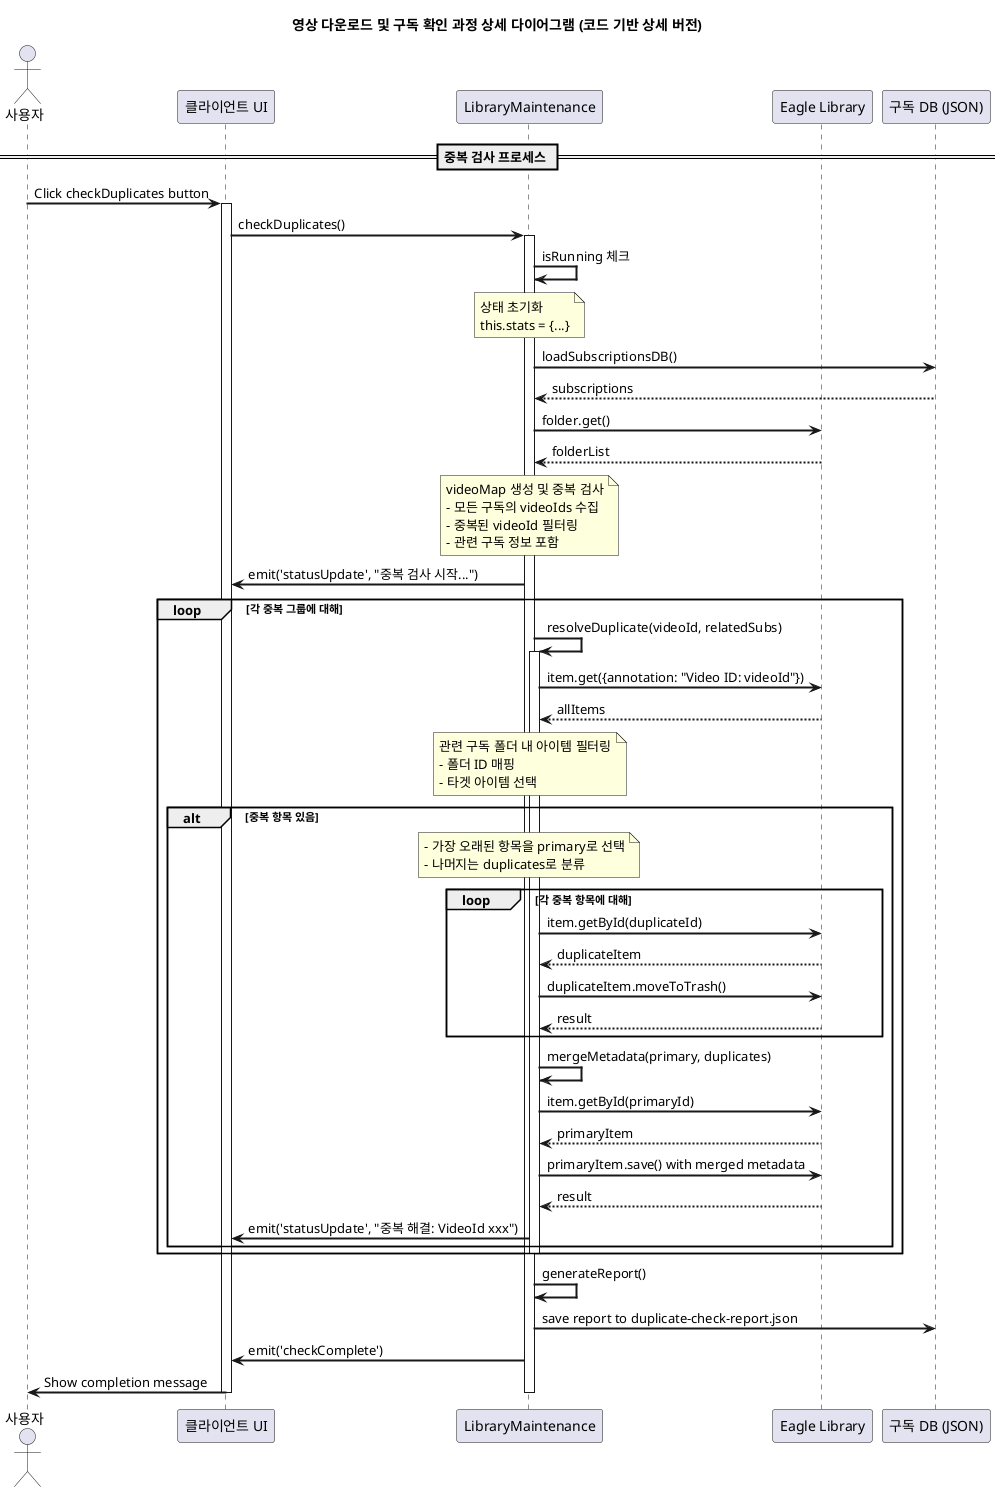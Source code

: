 @startuml
skinparam sequenceArrowThickness 2

title 영상 다운로드 및 구독 확인 과정 상세 다이어그램 (코드 기반 상세 버전)

actor 사용자
participant "클라이언트 UI" as UI
participant "LibraryMaintenance" as LibMaint
participant "Eagle Library" as Eagle
participant "구독 DB (JSON)" as DB

== 중복 검사 프로세스 ==
사용자 -> UI: Click checkDuplicates button
activate UI
UI -> LibMaint: checkDuplicates()
activate LibMaint

LibMaint -> LibMaint: isRunning 체크
note over LibMaint: 상태 초기화\nthis.stats = {...}

LibMaint -> DB: loadSubscriptionsDB()
DB --> LibMaint: subscriptions

LibMaint -> Eagle: folder.get()
Eagle --> LibMaint: folderList

note over LibMaint
videoMap 생성 및 중복 검사
- 모든 구독의 videoIds 수집
- 중복된 videoId 필터링
- 관련 구독 정보 포함
end note

LibMaint -> UI: emit('statusUpdate', "중복 검사 시작...")

loop 각 중복 그룹에 대해
    LibMaint -> LibMaint: resolveDuplicate(videoId, relatedSubs)
    activate LibMaint
    
    LibMaint -> Eagle: item.get({annotation: "Video ID: videoId"})
    Eagle --> LibMaint: allItems
    
    note over LibMaint
    관련 구독 폴더 내 아이템 필터링
    - 폴더 ID 매핑
    - 타겟 아이템 선택
    end note
    
    alt 중복 항목 있음
        note over LibMaint
        - 가장 오래된 항목을 primary로 선택
        - 나머지는 duplicates로 분류
        end note
        
        loop 각 중복 항목에 대해
            LibMaint -> Eagle: item.getById(duplicateId)
            Eagle --> LibMaint: duplicateItem
            
            LibMaint -> Eagle: duplicateItem.moveToTrash()
            Eagle --> LibMaint: result
        end
        
        LibMaint -> LibMaint: mergeMetadata(primary, duplicates)
        LibMaint -> Eagle: item.getById(primaryId)
        Eagle --> LibMaint: primaryItem
        
        LibMaint -> Eagle: primaryItem.save() with merged metadata
        Eagle --> LibMaint: result
        
        LibMaint -> UI: emit('statusUpdate', "중복 해결: VideoId xxx")
    end
    deactivate LibMaint
end

LibMaint -> LibMaint: generateReport()
LibMaint -> DB: save report to duplicate-check-report.json
LibMaint -> UI: emit('checkComplete')
UI -> 사용자: Show completion message

deactivate LibMaint
deactivate UI

@enduml 